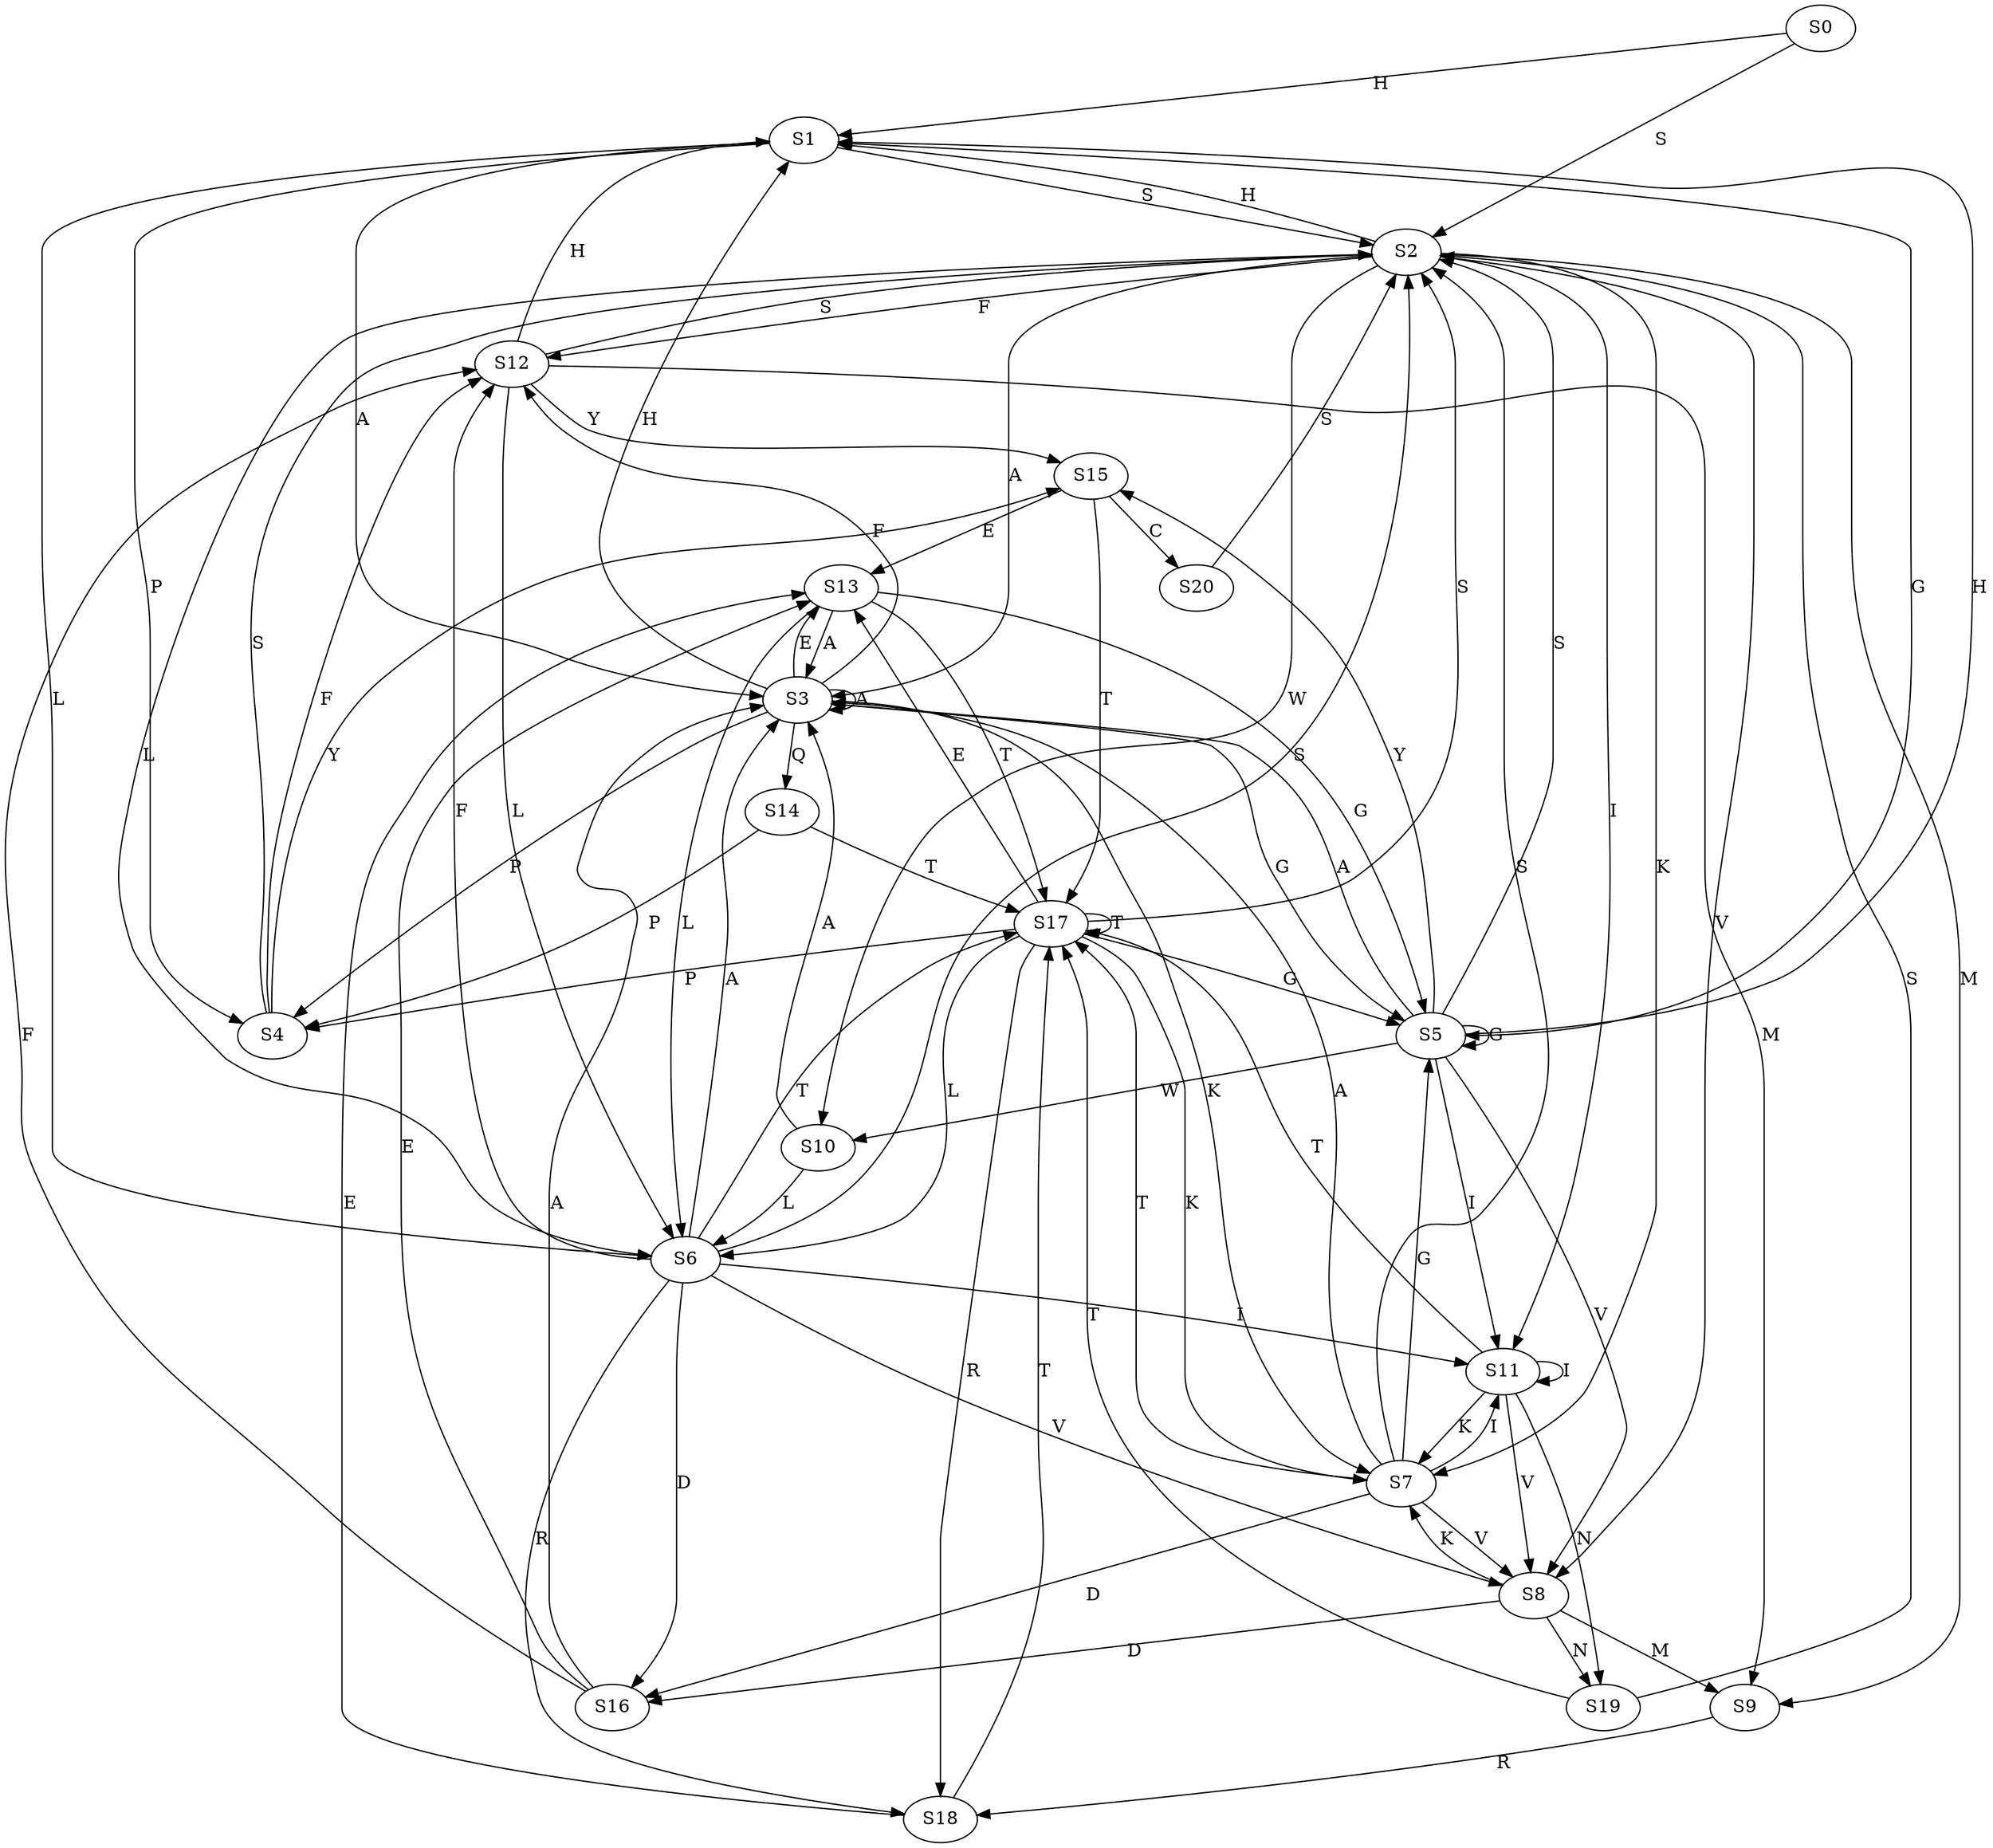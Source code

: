 strict digraph  {
	S0 -> S1 [ label = H ];
	S0 -> S2 [ label = S ];
	S1 -> S3 [ label = A ];
	S1 -> S4 [ label = P ];
	S1 -> S2 [ label = S ];
	S1 -> S5 [ label = G ];
	S1 -> S6 [ label = L ];
	S2 -> S6 [ label = L ];
	S2 -> S7 [ label = K ];
	S2 -> S3 [ label = A ];
	S2 -> S8 [ label = V ];
	S2 -> S9 [ label = M ];
	S2 -> S10 [ label = W ];
	S2 -> S11 [ label = I ];
	S2 -> S12 [ label = F ];
	S2 -> S1 [ label = H ];
	S3 -> S4 [ label = P ];
	S3 -> S7 [ label = K ];
	S3 -> S3 [ label = A ];
	S3 -> S5 [ label = G ];
	S3 -> S1 [ label = H ];
	S3 -> S13 [ label = E ];
	S3 -> S12 [ label = F ];
	S3 -> S14 [ label = Q ];
	S4 -> S2 [ label = S ];
	S4 -> S12 [ label = F ];
	S4 -> S15 [ label = Y ];
	S5 -> S10 [ label = W ];
	S5 -> S8 [ label = V ];
	S5 -> S3 [ label = A ];
	S5 -> S15 [ label = Y ];
	S5 -> S2 [ label = S ];
	S5 -> S11 [ label = I ];
	S5 -> S5 [ label = G ];
	S5 -> S1 [ label = H ];
	S6 -> S8 [ label = V ];
	S6 -> S3 [ label = A ];
	S6 -> S12 [ label = F ];
	S6 -> S16 [ label = D ];
	S6 -> S2 [ label = S ];
	S6 -> S11 [ label = I ];
	S6 -> S17 [ label = T ];
	S6 -> S18 [ label = R ];
	S7 -> S16 [ label = D ];
	S7 -> S8 [ label = V ];
	S7 -> S5 [ label = G ];
	S7 -> S17 [ label = T ];
	S7 -> S11 [ label = I ];
	S7 -> S2 [ label = S ];
	S7 -> S3 [ label = A ];
	S8 -> S9 [ label = M ];
	S8 -> S19 [ label = N ];
	S8 -> S7 [ label = K ];
	S8 -> S16 [ label = D ];
	S9 -> S18 [ label = R ];
	S10 -> S3 [ label = A ];
	S10 -> S6 [ label = L ];
	S11 -> S19 [ label = N ];
	S11 -> S7 [ label = K ];
	S11 -> S17 [ label = T ];
	S11 -> S11 [ label = I ];
	S11 -> S8 [ label = V ];
	S12 -> S9 [ label = M ];
	S12 -> S2 [ label = S ];
	S12 -> S15 [ label = Y ];
	S12 -> S1 [ label = H ];
	S12 -> S6 [ label = L ];
	S13 -> S5 [ label = G ];
	S13 -> S3 [ label = A ];
	S13 -> S6 [ label = L ];
	S13 -> S17 [ label = T ];
	S14 -> S17 [ label = T ];
	S14 -> S4 [ label = P ];
	S15 -> S13 [ label = E ];
	S15 -> S17 [ label = T ];
	S15 -> S20 [ label = C ];
	S16 -> S3 [ label = A ];
	S16 -> S12 [ label = F ];
	S16 -> S13 [ label = E ];
	S17 -> S7 [ label = K ];
	S17 -> S4 [ label = P ];
	S17 -> S17 [ label = T ];
	S17 -> S6 [ label = L ];
	S17 -> S18 [ label = R ];
	S17 -> S2 [ label = S ];
	S17 -> S5 [ label = G ];
	S17 -> S13 [ label = E ];
	S18 -> S13 [ label = E ];
	S18 -> S17 [ label = T ];
	S19 -> S17 [ label = T ];
	S19 -> S2 [ label = S ];
	S20 -> S2 [ label = S ];
}
